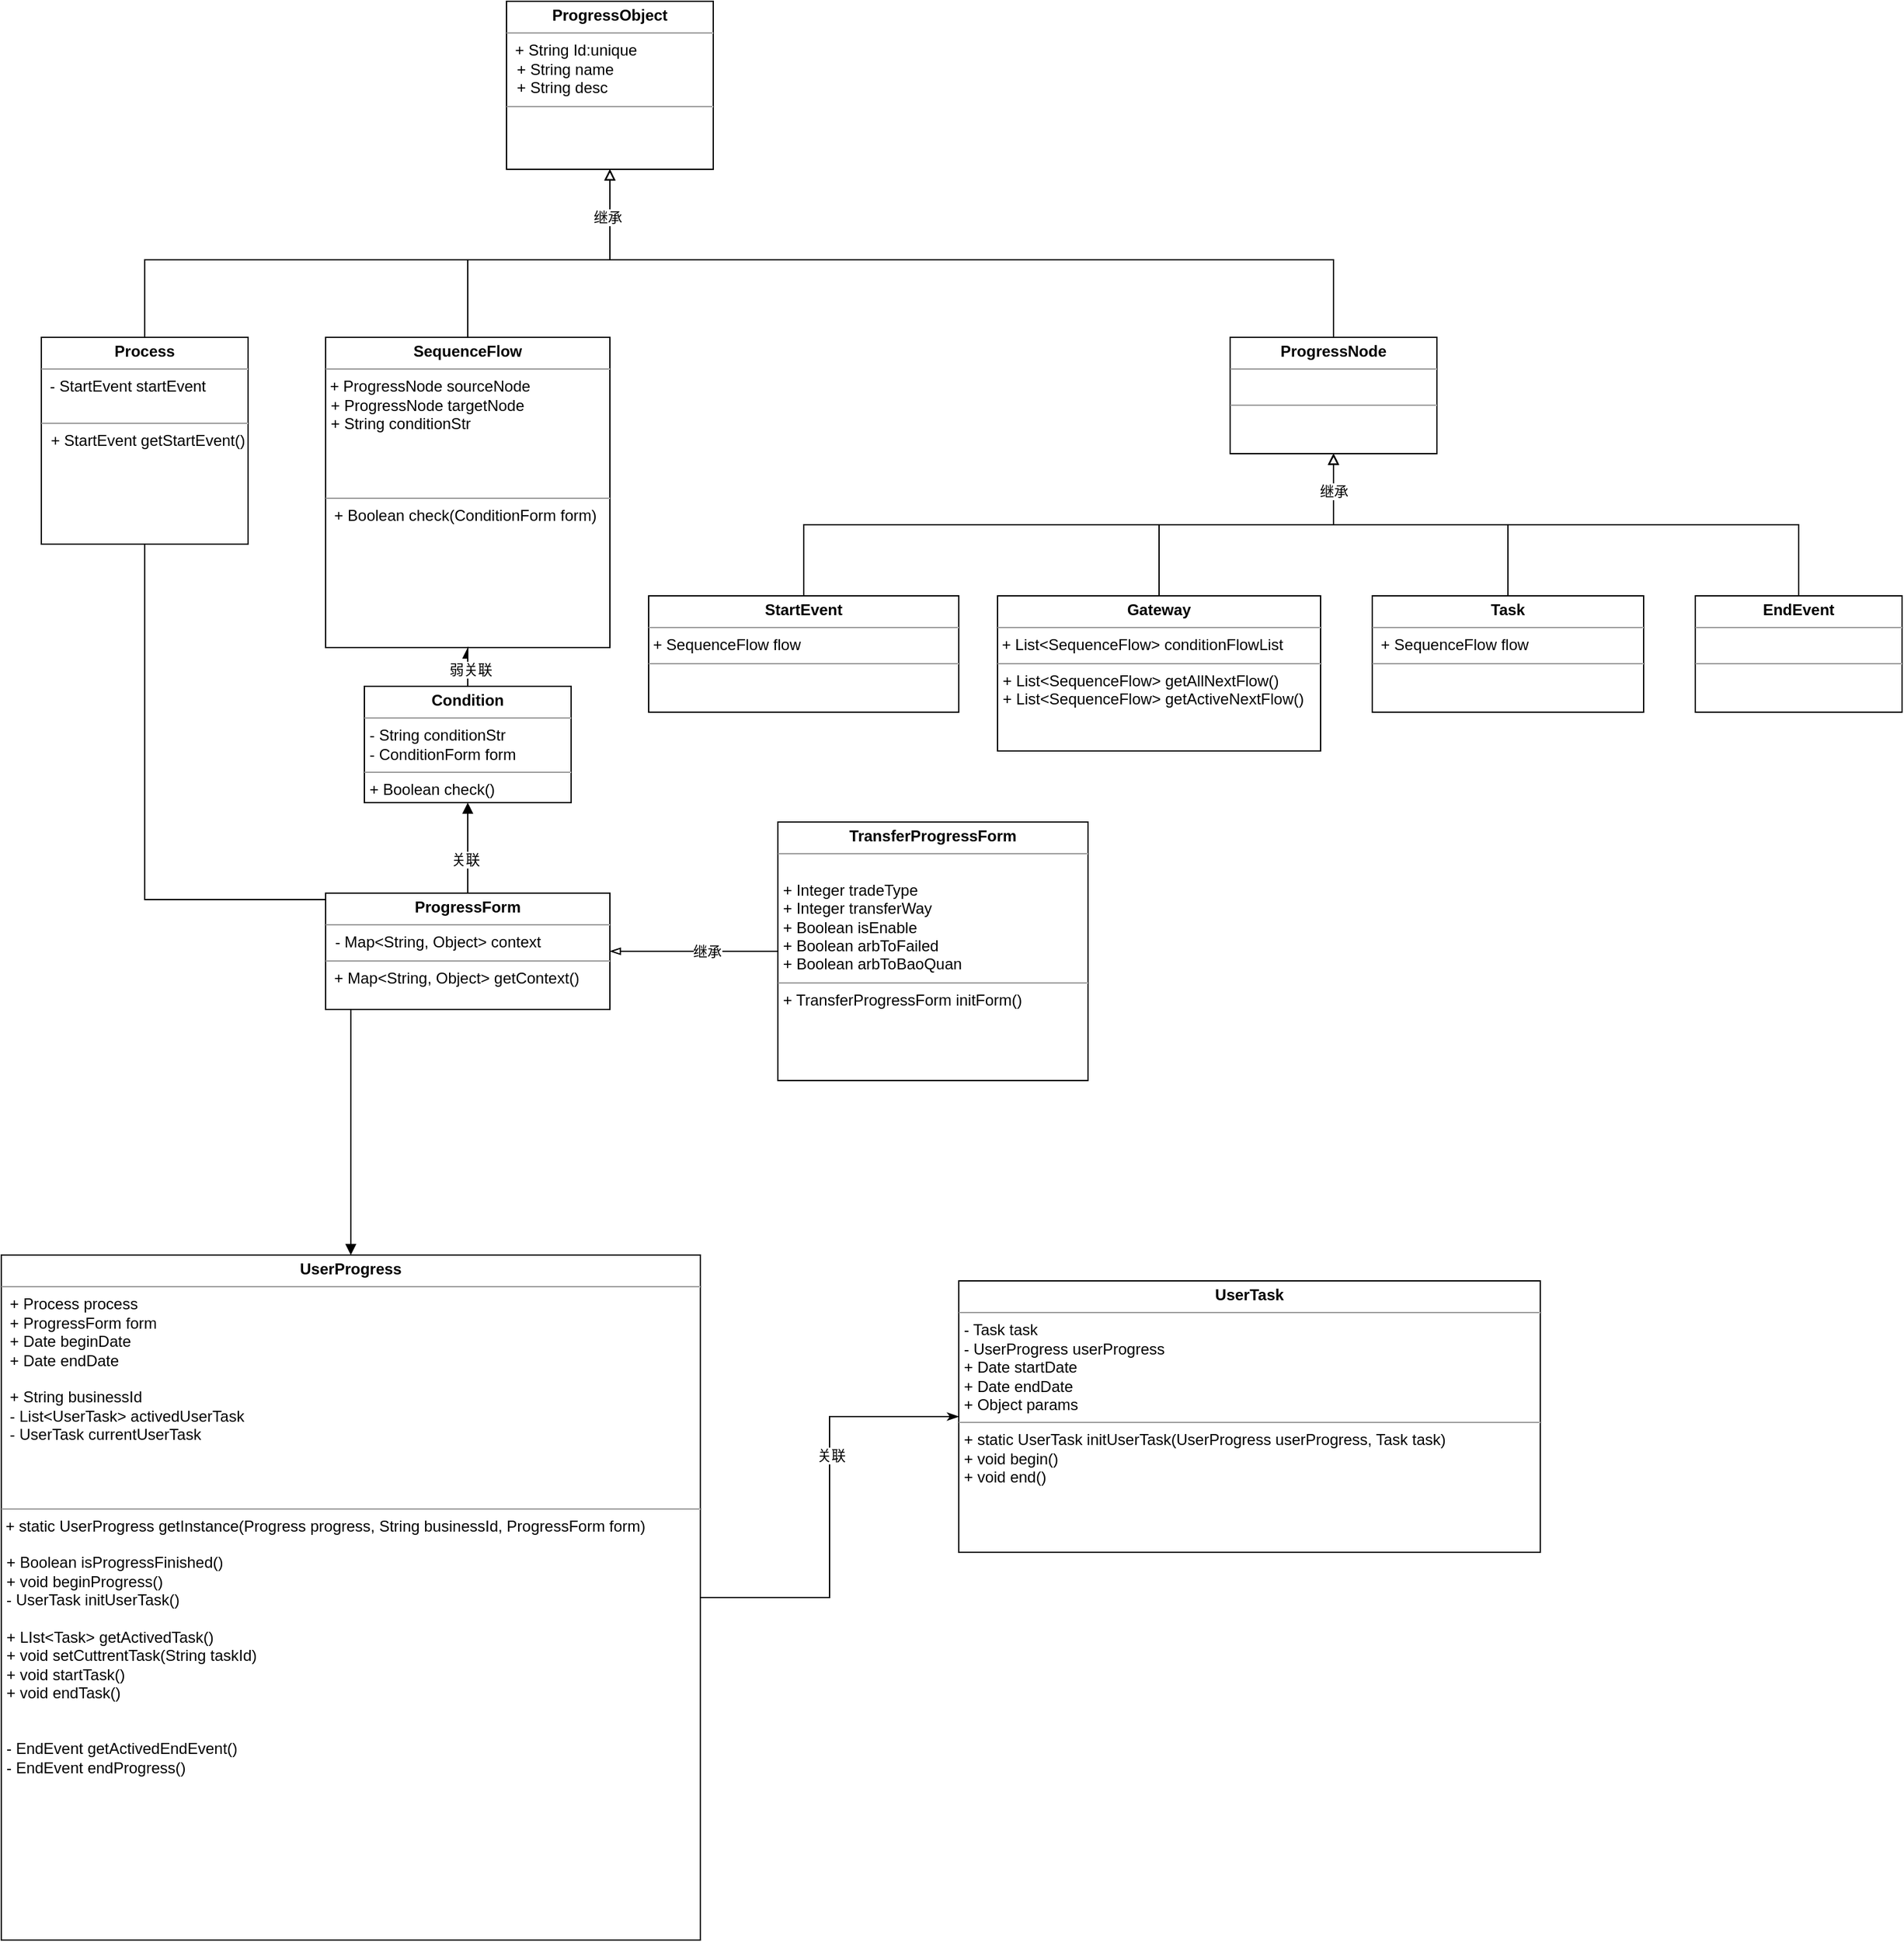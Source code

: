 <mxfile version="20.5.1" type="github">
  <diagram id="irxYXEMwynxG1fhxJzVo" name="Page-1">
    <mxGraphModel dx="1426" dy="1892" grid="1" gridSize="10" guides="1" tooltips="1" connect="1" arrows="1" fold="1" page="1" pageScale="1" pageWidth="850" pageHeight="1100" math="0" shadow="0">
      <root>
        <mxCell id="0" />
        <mxCell id="1" parent="0" />
        <mxCell id="L5ERG233UL1eMyCegkhS-21" value="&lt;p style=&quot;margin:0px;margin-top:4px;text-align:center;&quot;&gt;&lt;b&gt;SequenceFlow&lt;/b&gt;&lt;br&gt;&lt;/p&gt;&lt;hr size=&quot;1&quot;&gt;&amp;nbsp;+ ProgressNode sourceNode&lt;p style=&quot;margin:0px;margin-left:4px;&quot;&gt;+ ProgressNode targetNode&lt;br&gt;+ String conditionStr&lt;br&gt;&lt;/p&gt;&lt;p style=&quot;margin:0px;margin-left:4px;&quot;&gt;&lt;br&gt;&lt;/p&gt;&lt;p style=&quot;margin:0px;margin-left:4px;&quot;&gt;&lt;br&gt;&lt;/p&gt;&lt;p style=&quot;margin:0px;margin-left:4px;&quot;&gt;&lt;br&gt;&lt;/p&gt;&lt;hr size=&quot;1&quot;&gt;&lt;div&gt;&amp;nbsp; + Boolean check(ConditionForm form)&lt;/div&gt;" style="verticalAlign=top;align=left;overflow=fill;fontSize=12;fontFamily=Helvetica;html=1;" parent="1" vertex="1">
          <mxGeometry x="270" width="220" height="240" as="geometry" />
        </mxCell>
        <mxCell id="b-_KnNqgFq_FFQOTeGAd-21" style="edgeStyle=orthogonalEdgeStyle;rounded=0;orthogonalLoop=1;jettySize=auto;html=1;startArrow=block;startFill=1;endArrow=none;endFill=0;" edge="1" parent="1" source="aLDOUh4v3opePZZqZGgN-1" target="aLDOUh4v3opePZZqZGgN-21">
          <mxGeometry relative="1" as="geometry" />
        </mxCell>
        <mxCell id="b-_KnNqgFq_FFQOTeGAd-22" value="关联" style="edgeLabel;html=1;align=center;verticalAlign=middle;resizable=0;points=[];" vertex="1" connectable="0" parent="b-_KnNqgFq_FFQOTeGAd-21">
          <mxGeometry x="0.24" y="-2" relative="1" as="geometry">
            <mxPoint as="offset" />
          </mxGeometry>
        </mxCell>
        <mxCell id="b-_KnNqgFq_FFQOTeGAd-24" style="edgeStyle=orthogonalEdgeStyle;rounded=0;orthogonalLoop=1;jettySize=auto;html=1;startArrow=none;startFill=0;endArrow=async;endFill=1;" edge="1" parent="1" source="aLDOUh4v3opePZZqZGgN-1" target="L5ERG233UL1eMyCegkhS-21">
          <mxGeometry relative="1" as="geometry" />
        </mxCell>
        <mxCell id="b-_KnNqgFq_FFQOTeGAd-25" value="弱关联" style="edgeLabel;html=1;align=center;verticalAlign=middle;resizable=0;points=[];" vertex="1" connectable="0" parent="b-_KnNqgFq_FFQOTeGAd-24">
          <mxGeometry x="0.32" y="-2" relative="1" as="geometry">
            <mxPoint as="offset" />
          </mxGeometry>
        </mxCell>
        <mxCell id="aLDOUh4v3opePZZqZGgN-1" value="&lt;p style=&quot;margin:0px;margin-top:4px;text-align:center;&quot;&gt;&lt;b&gt;Condition&lt;/b&gt;&lt;br&gt;&lt;/p&gt;&lt;hr size=&quot;1&quot;&gt;&lt;p style=&quot;margin:0px;margin-left:4px;&quot;&gt;- String conditionStr&lt;/p&gt;&lt;p style=&quot;margin:0px;margin-left:4px;&quot;&gt;- ConditionForm form&lt;br&gt;&lt;/p&gt;&lt;hr size=&quot;1&quot;&gt;&lt;p style=&quot;margin:0px;margin-left:4px;&quot;&gt;+ Boolean check()&lt;br&gt;&lt;/p&gt;" style="verticalAlign=top;align=left;overflow=fill;fontSize=12;fontFamily=Helvetica;html=1;" parent="1" vertex="1">
          <mxGeometry x="300" y="270" width="160" height="90" as="geometry" />
        </mxCell>
        <mxCell id="aLDOUh4v3opePZZqZGgN-40" style="edgeStyle=orthogonalEdgeStyle;rounded=0;orthogonalLoop=1;jettySize=auto;html=1;endArrow=none;endFill=0;startArrow=classicThin;startFill=1;" parent="1" source="aLDOUh4v3opePZZqZGgN-3" target="aLDOUh4v3opePZZqZGgN-30" edge="1">
          <mxGeometry relative="1" as="geometry" />
        </mxCell>
        <mxCell id="aLDOUh4v3opePZZqZGgN-41" value="关联" style="edgeLabel;html=1;align=center;verticalAlign=middle;resizable=0;points=[];" parent="aLDOUh4v3opePZZqZGgN-40" vertex="1" connectable="0">
          <mxGeometry x="-0.241" y="1" relative="1" as="geometry">
            <mxPoint y="1" as="offset" />
          </mxGeometry>
        </mxCell>
        <mxCell id="aLDOUh4v3opePZZqZGgN-3" value="&lt;p style=&quot;margin:0px;margin-top:4px;text-align:center;&quot;&gt;&lt;b&gt;UserTask&lt;/b&gt;&lt;br&gt;&lt;/p&gt;&lt;hr size=&quot;1&quot;&gt;&lt;p style=&quot;margin:0px;margin-left:4px;&quot;&gt;- Task task&lt;/p&gt;&lt;p style=&quot;margin:0px;margin-left:4px;&quot;&gt;- UserProgress userProgress&lt;br&gt;+ Date startDate&lt;br&gt;+ Date endDate&lt;br&gt;+ Object params&lt;br&gt;&lt;/p&gt;&lt;hr size=&quot;1&quot;&gt;&lt;p style=&quot;margin:0px;margin-left:4px;&quot;&gt;+ static UserTask initUserTask(UserProgress userProgress, Task task)&lt;br&gt;+ void begin()&lt;br&gt;+ void end()&lt;/p&gt;" style="verticalAlign=top;align=left;overflow=fill;fontSize=12;fontFamily=Helvetica;html=1;" parent="1" vertex="1">
          <mxGeometry x="760" y="730" width="450" height="210" as="geometry" />
        </mxCell>
        <mxCell id="aLDOUh4v3opePZZqZGgN-38" style="edgeStyle=orthogonalEdgeStyle;rounded=0;orthogonalLoop=1;jettySize=auto;html=1;endArrow=block;endFill=1;" parent="1" source="aLDOUh4v3opePZZqZGgN-4" target="aLDOUh4v3opePZZqZGgN-30" edge="1">
          <mxGeometry relative="1" as="geometry" />
        </mxCell>
        <mxCell id="aLDOUh4v3opePZZqZGgN-39" value="关联" style="edgeLabel;html=1;align=center;verticalAlign=middle;resizable=0;points=[];" parent="aLDOUh4v3opePZZqZGgN-38" vertex="1" connectable="0">
          <mxGeometry x="0.32" y="4" relative="1" as="geometry">
            <mxPoint as="offset" />
          </mxGeometry>
        </mxCell>
        <mxCell id="aLDOUh4v3opePZZqZGgN-4" value="&lt;p style=&quot;margin:0px;margin-top:4px;text-align:center;&quot;&gt;&lt;b&gt;Process&lt;/b&gt;&lt;/p&gt;&lt;hr size=&quot;1&quot;&gt;&amp;nbsp; - StartEvent startEvent&lt;br&gt;&lt;p style=&quot;margin:0px;margin-left:8px;&quot;&gt;&lt;br&gt;&lt;/p&gt;&lt;hr size=&quot;1&quot;&gt;&lt;p style=&quot;margin:0px;margin-left:4px;&quot;&gt;&amp;nbsp;+ StartEvent getStartEvent()&lt;br&gt;&lt;/p&gt;" style="verticalAlign=top;align=left;overflow=fill;fontSize=12;fontFamily=Helvetica;html=1;" parent="1" vertex="1">
          <mxGeometry x="50" width="160" height="160" as="geometry" />
        </mxCell>
        <mxCell id="aLDOUh4v3opePZZqZGgN-5" value="&lt;p style=&quot;margin:0px;margin-top:4px;text-align:center;&quot;&gt;&lt;b&gt;StartEvent&lt;/b&gt;&lt;br&gt;&lt;/p&gt;&lt;hr size=&quot;1&quot;&gt;&amp;nbsp;+ SequenceFlow flow&lt;br&gt;&lt;hr size=&quot;1&quot;&gt;&lt;p style=&quot;margin:0px;margin-left:4px;&quot;&gt;&lt;br&gt;&lt;/p&gt;" style="verticalAlign=top;align=left;overflow=fill;fontSize=12;fontFamily=Helvetica;html=1;" parent="1" vertex="1">
          <mxGeometry x="520" y="200" width="240" height="90" as="geometry" />
        </mxCell>
        <mxCell id="aLDOUh4v3opePZZqZGgN-6" value="&lt;p style=&quot;margin:0px;margin-top:4px;text-align:center;&quot;&gt;&lt;b&gt;EndEvent&lt;/b&gt;&lt;br&gt;&lt;/p&gt;&lt;hr size=&quot;1&quot;&gt;&amp;nbsp; &lt;br&gt;&lt;hr size=&quot;1&quot;&gt;&lt;p style=&quot;margin:0px;margin-left:4px;&quot;&gt;&lt;br&gt;&lt;/p&gt;" style="verticalAlign=top;align=left;overflow=fill;fontSize=12;fontFamily=Helvetica;html=1;" parent="1" vertex="1">
          <mxGeometry x="1330" y="200" width="160" height="90" as="geometry" />
        </mxCell>
        <mxCell id="b-_KnNqgFq_FFQOTeGAd-9" style="edgeStyle=orthogonalEdgeStyle;rounded=0;orthogonalLoop=1;jettySize=auto;html=1;startArrow=block;startFill=0;endArrow=none;endFill=0;exitX=0.5;exitY=1;exitDx=0;exitDy=0;" edge="1" parent="1" source="aLDOUh4v3opePZZqZGgN-7" target="aLDOUh4v3opePZZqZGgN-4">
          <mxGeometry relative="1" as="geometry">
            <Array as="points">
              <mxPoint x="490" y="-60" />
              <mxPoint x="130" y="-60" />
            </Array>
          </mxGeometry>
        </mxCell>
        <mxCell id="b-_KnNqgFq_FFQOTeGAd-10" style="edgeStyle=orthogonalEdgeStyle;rounded=0;orthogonalLoop=1;jettySize=auto;html=1;startArrow=block;startFill=0;endArrow=none;endFill=0;" edge="1" parent="1" source="aLDOUh4v3opePZZqZGgN-7" target="L5ERG233UL1eMyCegkhS-21">
          <mxGeometry relative="1" as="geometry">
            <Array as="points">
              <mxPoint x="490" y="-60" />
              <mxPoint x="380" y="-60" />
            </Array>
          </mxGeometry>
        </mxCell>
        <mxCell id="b-_KnNqgFq_FFQOTeGAd-11" style="edgeStyle=orthogonalEdgeStyle;rounded=0;orthogonalLoop=1;jettySize=auto;html=1;startArrow=block;startFill=0;endArrow=none;endFill=0;exitX=0.5;exitY=1;exitDx=0;exitDy=0;" edge="1" parent="1" source="aLDOUh4v3opePZZqZGgN-7" target="b-_KnNqgFq_FFQOTeGAd-8">
          <mxGeometry relative="1" as="geometry">
            <Array as="points">
              <mxPoint x="490" y="-60" />
              <mxPoint x="1050" y="-60" />
            </Array>
          </mxGeometry>
        </mxCell>
        <mxCell id="b-_KnNqgFq_FFQOTeGAd-12" value="继承" style="edgeLabel;html=1;align=center;verticalAlign=middle;resizable=0;points=[];" vertex="1" connectable="0" parent="b-_KnNqgFq_FFQOTeGAd-11">
          <mxGeometry x="-0.894" y="-2" relative="1" as="geometry">
            <mxPoint as="offset" />
          </mxGeometry>
        </mxCell>
        <mxCell id="aLDOUh4v3opePZZqZGgN-7" value="&lt;p style=&quot;margin:0px;margin-top:4px;text-align:center;&quot;&gt;&lt;b&gt;ProgressObject&lt;/b&gt;&lt;br&gt;&lt;/p&gt;&lt;hr size=&quot;1&quot;&gt;&amp;nbsp; + String Id:unique&lt;p style=&quot;margin:0px;margin-left:8px;&quot;&gt;+ String name&lt;br&gt;+ String desc&lt;br&gt;&lt;/p&gt;&lt;hr size=&quot;1&quot;&gt;" style="verticalAlign=top;align=left;overflow=fill;fontSize=12;fontFamily=Helvetica;html=1;" parent="1" vertex="1">
          <mxGeometry x="410" y="-260" width="160" height="130" as="geometry" />
        </mxCell>
        <mxCell id="aLDOUh4v3opePZZqZGgN-21" value="&lt;p style=&quot;margin:0px;margin-top:4px;text-align:center;&quot;&gt;&lt;b&gt;ProgressForm&lt;/b&gt;&lt;br&gt;&lt;/p&gt;&lt;hr size=&quot;1&quot;&gt;&lt;p style=&quot;margin:0px;margin-left:4px;&quot;&gt;&amp;nbsp;- Map&amp;lt;String, Object&amp;gt; context&lt;br&gt;&lt;/p&gt;&lt;hr size=&quot;1&quot;&gt;&amp;nbsp; + Map&amp;lt;String, Object&amp;gt; getContext()" style="verticalAlign=top;align=left;overflow=fill;fontSize=12;fontFamily=Helvetica;html=1;" parent="1" vertex="1">
          <mxGeometry x="270" y="430" width="220" height="90" as="geometry" />
        </mxCell>
        <mxCell id="aLDOUh4v3opePZZqZGgN-25" style="edgeStyle=orthogonalEdgeStyle;rounded=0;orthogonalLoop=1;jettySize=auto;html=1;entryX=1;entryY=0.5;entryDx=0;entryDy=0;endArrow=blockThin;endFill=0;" parent="1" source="b-_KnNqgFq_FFQOTeGAd-23" target="aLDOUh4v3opePZZqZGgN-21" edge="1">
          <mxGeometry relative="1" as="geometry">
            <mxPoint x="880" y="565" as="sourcePoint" />
          </mxGeometry>
        </mxCell>
        <mxCell id="aLDOUh4v3opePZZqZGgN-26" value="继承" style="edgeLabel;html=1;align=center;verticalAlign=middle;resizable=0;points=[];" parent="aLDOUh4v3opePZZqZGgN-25" vertex="1" connectable="0">
          <mxGeometry x="-0.15" relative="1" as="geometry">
            <mxPoint as="offset" />
          </mxGeometry>
        </mxCell>
        <mxCell id="aLDOUh4v3opePZZqZGgN-30" value="&lt;p style=&quot;margin:0px;margin-top:4px;text-align:center;&quot;&gt;&lt;b&gt;UserProgress&lt;/b&gt;&lt;/p&gt;&lt;hr size=&quot;1&quot;&gt;&lt;div&gt;&amp;nbsp; + Process process&lt;br&gt;&amp;nbsp; + ProgressForm form&lt;br&gt;&amp;nbsp; + Date beginDate&lt;br&gt;&amp;nbsp; + Date endDate&lt;/div&gt;&lt;div&gt;&lt;br&gt;&lt;/div&gt;&lt;div&gt;&amp;nbsp; + String businessId&lt;/div&gt;&lt;div&gt;&amp;nbsp; - List&amp;lt;UserTask&amp;gt; activedUserTask&lt;br&gt;&lt;/div&gt;&lt;div&gt;&amp;nbsp; - UserTask currentUserTask&lt;/div&gt;&lt;div&gt;&amp;nbsp; &lt;br&gt;&lt;/div&gt;&lt;div&gt;&amp;nbsp; &lt;br&gt;&lt;/div&gt;&lt;p style=&quot;margin:0px;margin-left:8px;&quot;&gt;&lt;br&gt;&lt;/p&gt;&lt;hr size=&quot;1&quot;&gt;&amp;nbsp;+ static UserProgress getInstance(Progress progress, String businessId,  ProgressForm form)&lt;p style=&quot;margin:0px;margin-left:4px;&quot;&gt;&lt;br&gt;&lt;/p&gt;&lt;p style=&quot;margin:0px;margin-left:4px;&quot;&gt;+ Boolean isProgressFinished()&lt;br&gt;&lt;/p&gt;&lt;p style=&quot;margin:0px;margin-left:4px;&quot;&gt; + void beginProgress()&lt;/p&gt;&lt;p style=&quot;margin:0px;margin-left:4px;&quot;&gt;- UserTask initUserTask()&lt;/p&gt;&lt;p style=&quot;margin:0px;margin-left:4px;&quot;&gt;&lt;br&gt;&lt;/p&gt;&lt;p style=&quot;margin:0px;margin-left:4px;&quot;&gt;+ LIst&amp;lt;Task&amp;gt; getActivedTask()&lt;br&gt;+ void setCuttrentTask(String taskId)&lt;br&gt;&lt;/p&gt;&lt;p style=&quot;margin:0px;margin-left:4px;&quot;&gt;&lt;/p&gt;&lt;p style=&quot;margin:0px;margin-left:4px;&quot;&gt;+ void startTask()&lt;/p&gt;&lt;p style=&quot;margin:0px;margin-left:4px;&quot;&gt;+ void endTask()&lt;/p&gt;&lt;p style=&quot;margin:0px;margin-left:4px;&quot;&gt;&lt;br&gt;&lt;/p&gt;&lt;p style=&quot;margin:0px;margin-left:4px;&quot;&gt;&lt;br&gt;&lt;/p&gt;&lt;p style=&quot;margin:0px;margin-left:4px;&quot;&gt;- EndEvent getActivedEndEvent()&lt;/p&gt;&lt;p style=&quot;margin:0px;margin-left:4px;&quot;&gt;- EndEvent endProgress()&lt;/p&gt;" style="verticalAlign=top;align=left;overflow=fill;fontSize=12;fontFamily=Helvetica;html=1;" parent="1" vertex="1">
          <mxGeometry x="19" y="710" width="541" height="530" as="geometry" />
        </mxCell>
        <mxCell id="aLDOUh4v3opePZZqZGgN-31" value="&lt;p style=&quot;margin:0px;margin-top:4px;text-align:center;&quot;&gt;&lt;b&gt;Gateway&lt;/b&gt;&lt;br&gt;&lt;/p&gt;&lt;hr size=&quot;1&quot;&gt;&lt;div&gt;&amp;nbsp;+ List&amp;lt;SequenceFlow&amp;gt; conditionFlowList&lt;/div&gt;&lt;hr size=&quot;1&quot;&gt;&lt;p style=&quot;margin:0px;margin-left:4px;&quot;&gt;+ List&amp;lt;SequenceFlow&amp;gt; getAllNextFlow()&lt;br&gt;+ List&amp;lt;SequenceFlow&amp;gt; getActiveNextFlow()&lt;/p&gt;&lt;p style=&quot;margin:0px;margin-left:4px;&quot;&gt;&lt;br&gt;&lt;br&gt;&lt;/p&gt;&lt;p style=&quot;margin:0px;margin-left:4px;&quot;&gt;&lt;/p&gt;" style="verticalAlign=top;align=left;overflow=fill;fontSize=12;fontFamily=Helvetica;html=1;" parent="1" vertex="1">
          <mxGeometry x="790" y="200" width="250" height="120" as="geometry" />
        </mxCell>
        <mxCell id="aLDOUh4v3opePZZqZGgN-37" value="&lt;p style=&quot;margin:0px;margin-top:4px;text-align:center;&quot;&gt;&lt;b&gt;Task&lt;/b&gt;&lt;br&gt;&lt;/p&gt;&lt;hr size=&quot;1&quot;&gt;&amp;nbsp; + SequenceFlow flow&lt;br&gt;&lt;hr size=&quot;1&quot;&gt;&lt;p style=&quot;margin:0px;margin-left:4px;&quot;&gt;&lt;br&gt;&lt;/p&gt;&lt;p style=&quot;margin:0px;margin-left:4px;&quot;&gt;&lt;/p&gt;" style="verticalAlign=top;align=left;overflow=fill;fontSize=12;fontFamily=Helvetica;html=1;" parent="1" vertex="1">
          <mxGeometry x="1080" y="200" width="210" height="90" as="geometry" />
        </mxCell>
        <mxCell id="b-_KnNqgFq_FFQOTeGAd-16" style="edgeStyle=orthogonalEdgeStyle;rounded=0;orthogonalLoop=1;jettySize=auto;html=1;startArrow=block;startFill=0;endArrow=none;endFill=0;exitX=0.5;exitY=1;exitDx=0;exitDy=0;" edge="1" parent="1" source="b-_KnNqgFq_FFQOTeGAd-8" target="aLDOUh4v3opePZZqZGgN-5">
          <mxGeometry relative="1" as="geometry" />
        </mxCell>
        <mxCell id="b-_KnNqgFq_FFQOTeGAd-17" style="edgeStyle=orthogonalEdgeStyle;rounded=0;orthogonalLoop=1;jettySize=auto;html=1;startArrow=block;startFill=0;endArrow=none;endFill=0;" edge="1" parent="1" source="b-_KnNqgFq_FFQOTeGAd-8" target="aLDOUh4v3opePZZqZGgN-31">
          <mxGeometry relative="1" as="geometry" />
        </mxCell>
        <mxCell id="b-_KnNqgFq_FFQOTeGAd-18" style="edgeStyle=orthogonalEdgeStyle;rounded=0;orthogonalLoop=1;jettySize=auto;html=1;startArrow=block;startFill=0;endArrow=none;endFill=0;" edge="1" parent="1" source="b-_KnNqgFq_FFQOTeGAd-8" target="aLDOUh4v3opePZZqZGgN-37">
          <mxGeometry relative="1" as="geometry" />
        </mxCell>
        <mxCell id="b-_KnNqgFq_FFQOTeGAd-19" style="edgeStyle=orthogonalEdgeStyle;rounded=0;orthogonalLoop=1;jettySize=auto;html=1;startArrow=block;startFill=0;endArrow=none;endFill=0;exitX=0.5;exitY=1;exitDx=0;exitDy=0;" edge="1" parent="1" source="b-_KnNqgFq_FFQOTeGAd-8" target="aLDOUh4v3opePZZqZGgN-6">
          <mxGeometry relative="1" as="geometry" />
        </mxCell>
        <mxCell id="b-_KnNqgFq_FFQOTeGAd-20" value="继承" style="edgeLabel;html=1;align=center;verticalAlign=middle;resizable=0;points=[];" vertex="1" connectable="0" parent="b-_KnNqgFq_FFQOTeGAd-19">
          <mxGeometry x="-0.879" relative="1" as="geometry">
            <mxPoint as="offset" />
          </mxGeometry>
        </mxCell>
        <mxCell id="b-_KnNqgFq_FFQOTeGAd-8" value="&lt;p style=&quot;margin:0px;margin-top:4px;text-align:center;&quot;&gt;&lt;b&gt;ProgressNode&lt;/b&gt;&lt;br&gt;&lt;/p&gt;&lt;hr size=&quot;1&quot;&gt;&amp;nbsp; &lt;br&gt;&lt;hr size=&quot;1&quot;&gt;&lt;p style=&quot;margin:0px;margin-left:4px;&quot;&gt;&lt;br&gt;&lt;/p&gt;" style="verticalAlign=top;align=left;overflow=fill;fontSize=12;fontFamily=Helvetica;html=1;" vertex="1" parent="1">
          <mxGeometry x="970" width="160" height="90" as="geometry" />
        </mxCell>
        <mxCell id="b-_KnNqgFq_FFQOTeGAd-23" value="&lt;p style=&quot;margin:0px;margin-top:4px;text-align:center;&quot;&gt;&lt;b&gt;TransferProgressForm&lt;/b&gt;&lt;br&gt;&lt;/p&gt;&lt;hr size=&quot;1&quot;&gt;&amp;nbsp; &lt;br&gt;&lt;p style=&quot;margin:0px;margin-left:4px;&quot;&gt;+ Integer tradeType&lt;/p&gt;&lt;p style=&quot;margin:0px;margin-left:4px;&quot;&gt;+ Integer transferWay&lt;/p&gt;&lt;p style=&quot;margin:0px;margin-left:4px;&quot;&gt;+ Boolean isEnable&lt;br&gt;&lt;/p&gt;&lt;p style=&quot;margin:0px;margin-left:4px;&quot;&gt;+ Boolean arbToFailed&lt;br&gt;+ Boolean arbToBaoQuan&lt;br&gt;&lt;/p&gt;&lt;hr size=&quot;1&quot;&gt;&lt;p style=&quot;margin:0px;margin-left:4px;&quot;&gt;+ TransferProgressForm initForm()&lt;b&gt;&lt;br&gt;&lt;/b&gt;&lt;/p&gt;" style="verticalAlign=top;align=left;overflow=fill;fontSize=12;fontFamily=Helvetica;html=1;" vertex="1" parent="1">
          <mxGeometry x="620" y="375" width="240" height="200" as="geometry" />
        </mxCell>
      </root>
    </mxGraphModel>
  </diagram>
</mxfile>
